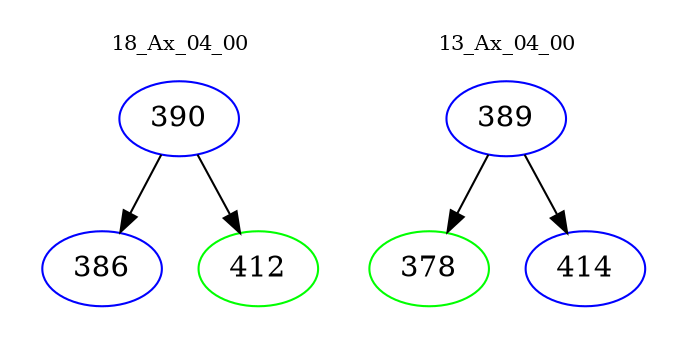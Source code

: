 digraph{
subgraph cluster_0 {
color = white
label = "18_Ax_04_00";
fontsize=10;
T0_390 [label="390", color="blue"]
T0_390 -> T0_386 [color="black"]
T0_386 [label="386", color="blue"]
T0_390 -> T0_412 [color="black"]
T0_412 [label="412", color="green"]
}
subgraph cluster_1 {
color = white
label = "13_Ax_04_00";
fontsize=10;
T1_389 [label="389", color="blue"]
T1_389 -> T1_378 [color="black"]
T1_378 [label="378", color="green"]
T1_389 -> T1_414 [color="black"]
T1_414 [label="414", color="blue"]
}
}
